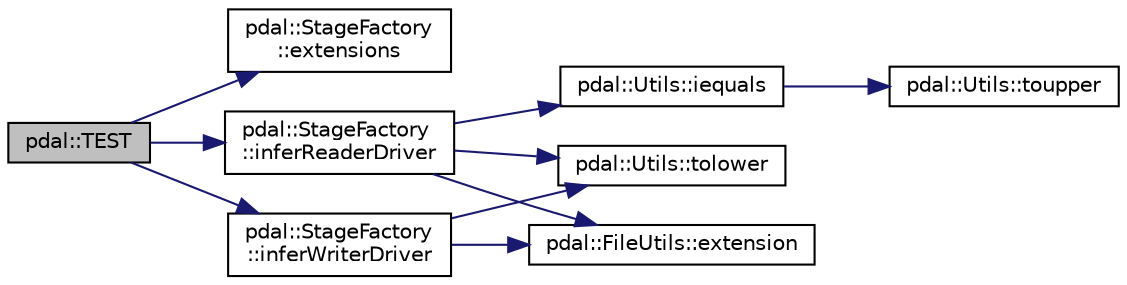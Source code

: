 digraph "pdal::TEST"
{
  edge [fontname="Helvetica",fontsize="10",labelfontname="Helvetica",labelfontsize="10"];
  node [fontname="Helvetica",fontsize="10",shape=record];
  rankdir="LR";
  Node1 [label="pdal::TEST",height=0.2,width=0.4,color="black", fillcolor="grey75", style="filled", fontcolor="black"];
  Node1 -> Node2 [color="midnightblue",fontsize="10",style="solid",fontname="Helvetica"];
  Node2 [label="pdal::StageFactory\l::extensions",height=0.2,width=0.4,color="black", fillcolor="white", style="filled",URL="$classpdal_1_1StageFactory.html#af156913b4629085666e883ec9a26c534"];
  Node1 -> Node3 [color="midnightblue",fontsize="10",style="solid",fontname="Helvetica"];
  Node3 [label="pdal::StageFactory\l::inferReaderDriver",height=0.2,width=0.4,color="black", fillcolor="white", style="filled",URL="$classpdal_1_1StageFactory.html#a51af2cb785aed67c13262ba2a87f3adf"];
  Node3 -> Node4 [color="midnightblue",fontsize="10",style="solid",fontname="Helvetica"];
  Node4 [label="pdal::Utils::iequals",height=0.2,width=0.4,color="black", fillcolor="white", style="filled",URL="$namespacepdal_1_1Utils.html#acb34cb790a22dbce1a05582ba4917566"];
  Node4 -> Node5 [color="midnightblue",fontsize="10",style="solid",fontname="Helvetica"];
  Node5 [label="pdal::Utils::toupper",height=0.2,width=0.4,color="black", fillcolor="white", style="filled",URL="$namespacepdal_1_1Utils.html#a28e3e2faff94b20f9908e77bc54ed983"];
  Node3 -> Node6 [color="midnightblue",fontsize="10",style="solid",fontname="Helvetica"];
  Node6 [label="pdal::FileUtils::extension",height=0.2,width=0.4,color="black", fillcolor="white", style="filled",URL="$namespacepdal_1_1FileUtils.html#ae3c153961947c766ab18099f7ef71fc1"];
  Node3 -> Node7 [color="midnightblue",fontsize="10",style="solid",fontname="Helvetica"];
  Node7 [label="pdal::Utils::tolower",height=0.2,width=0.4,color="black", fillcolor="white", style="filled",URL="$namespacepdal_1_1Utils.html#a5268937cf695835e55392f752dc02cb2"];
  Node1 -> Node8 [color="midnightblue",fontsize="10",style="solid",fontname="Helvetica"];
  Node8 [label="pdal::StageFactory\l::inferWriterDriver",height=0.2,width=0.4,color="black", fillcolor="white", style="filled",URL="$classpdal_1_1StageFactory.html#a156f6090f6a1848f2b50050a3b68c19b"];
  Node8 -> Node7 [color="midnightblue",fontsize="10",style="solid",fontname="Helvetica"];
  Node8 -> Node6 [color="midnightblue",fontsize="10",style="solid",fontname="Helvetica"];
}
